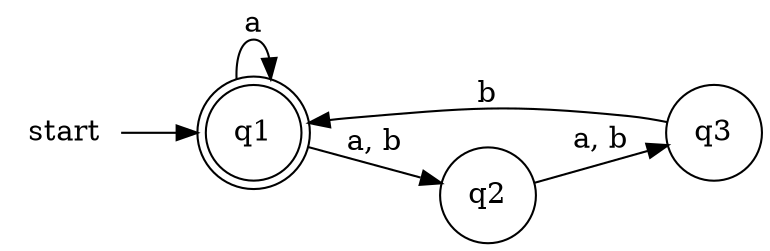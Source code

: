 digraph G{
  rankdir = LR;
  node [shape = none]; start;
  node [shape = circle]; q2 q3;
  node [shape = doublecircle]; q1;
  start -> q1;
  q1 -> q1 [label = "a"];
  q1 -> q2 [label = "a, b"];
  q2 -> q3 [label = "a, b"];
  q3 -> q1 [label = "b"];
}